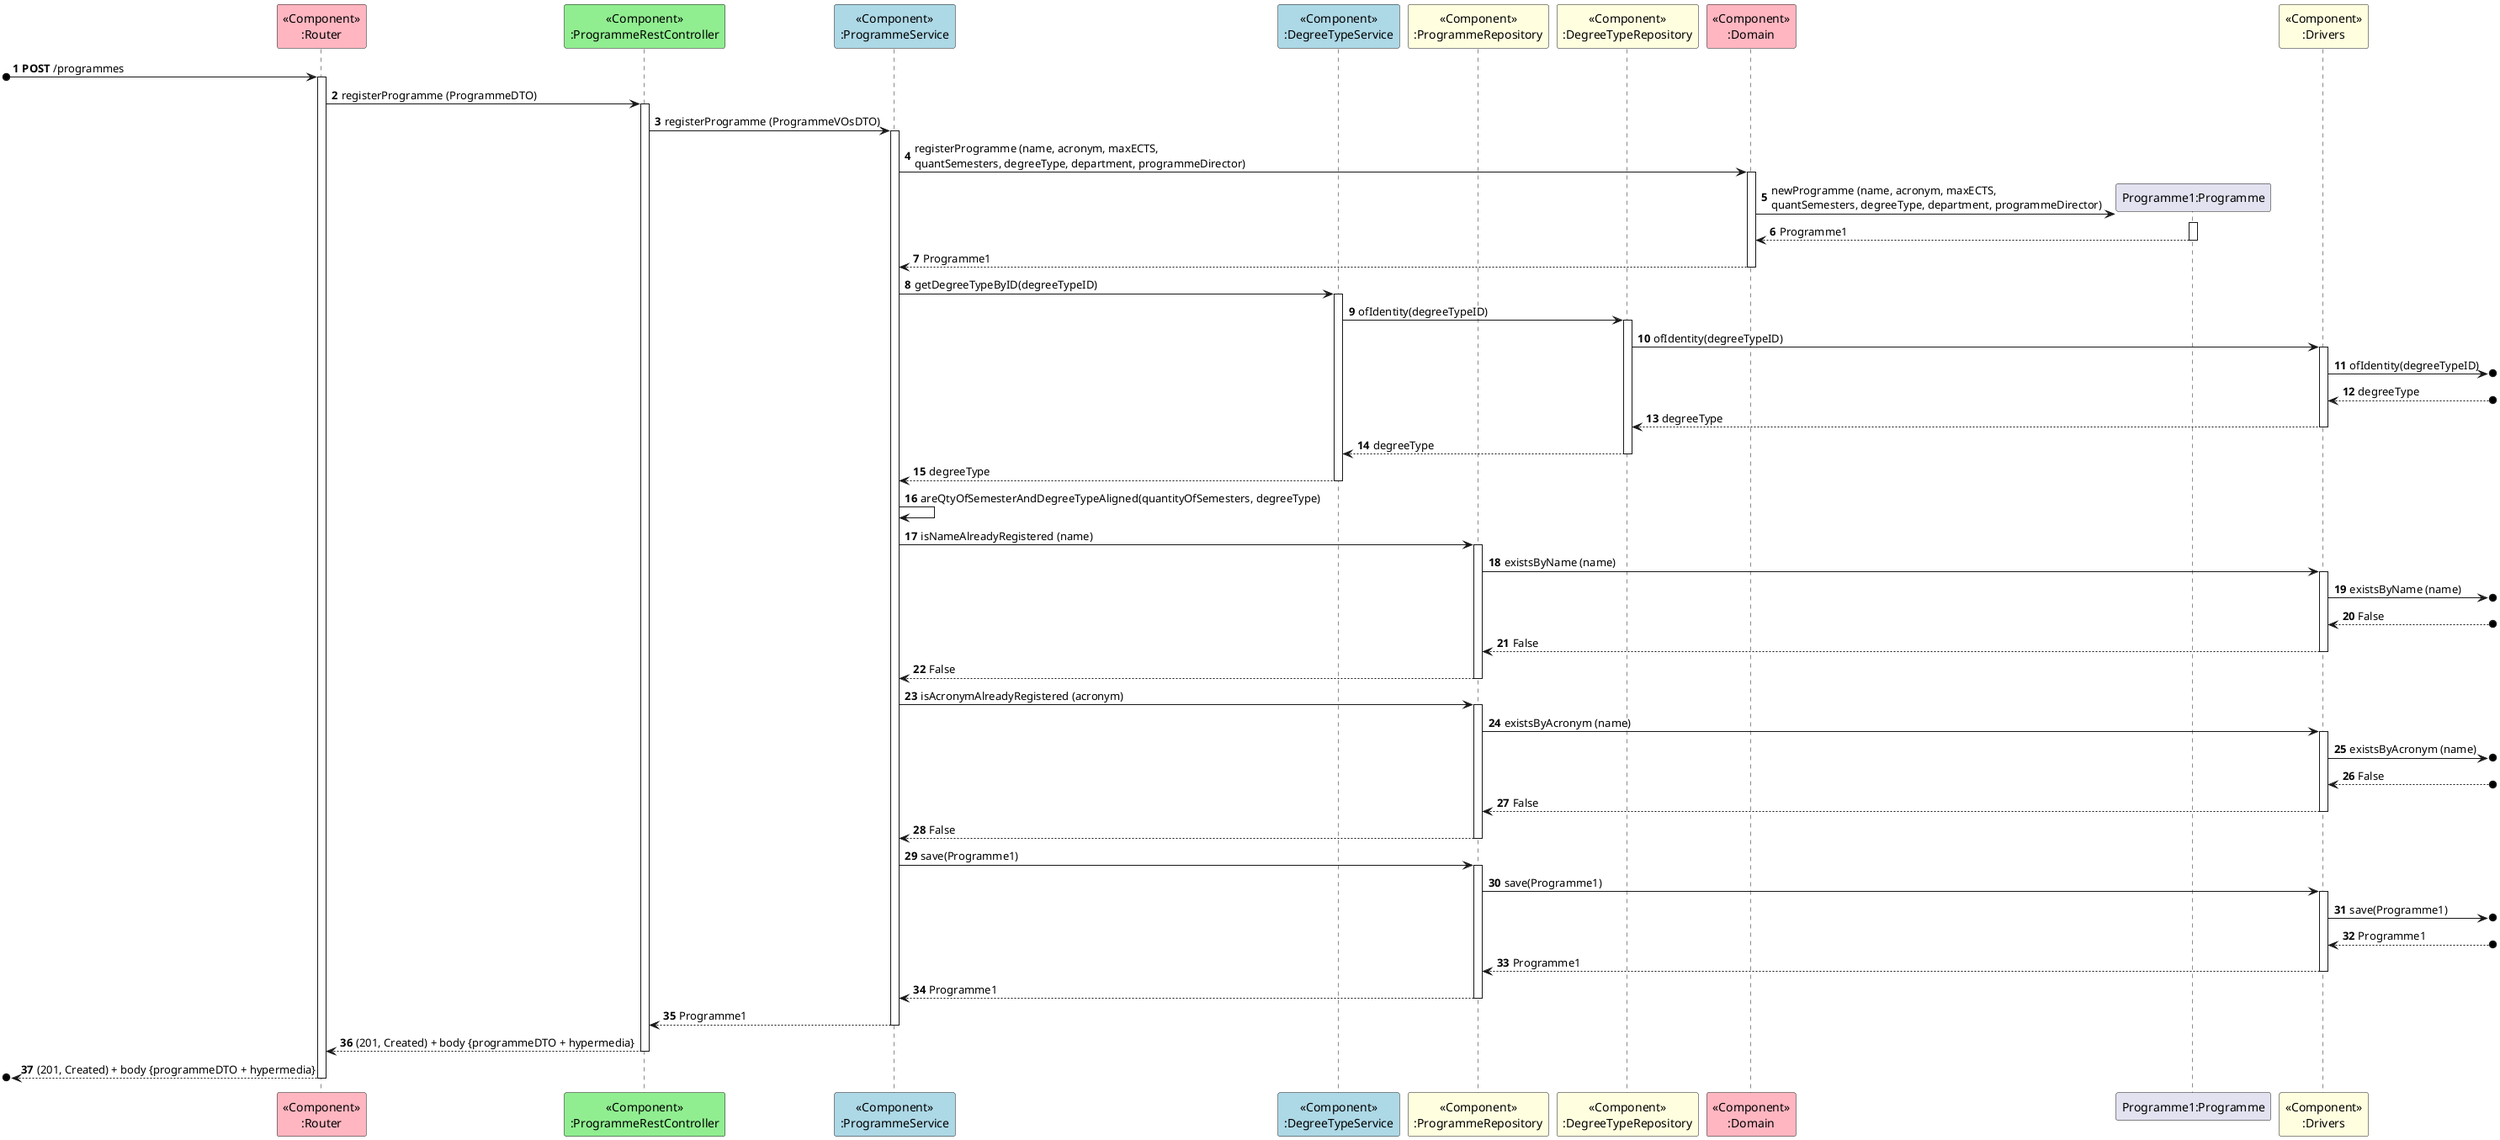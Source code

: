 @startuml

autonumber

participant "<<Component>>\n:Router" as RT #lightpink
participant "<<Component>>\n:ProgrammeRestController" as C #lightgreen
participant "<<Component>>\n:ProgrammeService" as PS #lightblue
participant "<<Component>>\n:DegreeTypeService" as DTS #lightblue
participant "<<Component>>\n:ProgrammeRepository" as PR #lightyellow
participant "<<Component>>\n:DegreeTypeRepository" as DTR #lightyellow
participant "<<Component>>\n:Domain" as D #lightpink
participant "Programme1:Programme" as P
participant "<<Component>>\n:Drivers" as Drivers #lightyellow

[o-> RT ++: **POST** /programmes

RT -> C ++: registerProgramme (ProgrammeDTO)
C -> PS ++: registerProgramme (ProgrammeVOsDTO)

PS -> D ++: registerProgramme (name, acronym, maxECTS, \nquantSemesters, degreeType, department, programmeDirector)
D -> P** : newProgramme (name, acronym, maxECTS, \nquantSemesters, degreeType, department, programmeDirector)
activate P
P --> D: Programme1
deactivate P
D --> PS --: Programme1

PS -> DTS ++: getDegreeTypeByID(degreeTypeID)
DTS -> DTR ++: ofIdentity(degreeTypeID)
DTR -> Drivers ++: ofIdentity(degreeTypeID)
Drivers ->o] : ofIdentity(degreeTypeID)
Drivers <--o] : degreeType
DTR <-- Drivers --: degreeType
DTS <-- DTR --: degreeType
PS <-- DTS --: degreeType

PS -> PS : areQtyOfSemesterAndDegreeTypeAligned(quantityOfSemesters, degreeType)

PS -> PR ++: isNameAlreadyRegistered (name)
PR -> Drivers ++: existsByName (name)
Drivers ->o] : existsByName (name)
Drivers <--o] : False
Drivers --> PR --: False
PR --> PS --: False

PS -> PR ++: isAcronymAlreadyRegistered (acronym)
PR -> Drivers ++: existsByAcronym (name)
Drivers ->o] : existsByAcronym (name)
Drivers <--o] : False
Drivers --> PR --: False
PR --> PS --: False

PS -> PR ++: save(Programme1)
PR -> Drivers ++: save(Programme1)
Drivers ->o] : save(Programme1)
Drivers <--o] : Programme1
Drivers --> PR --: Programme1
PR --> PS --: Programme1

PS --> C --: Programme1
C --> RT --: (201, Created) + body {programmeDTO + hypermedia}
[o<-- RT --: (201, Created) + body {programmeDTO + hypermedia}
@enduml